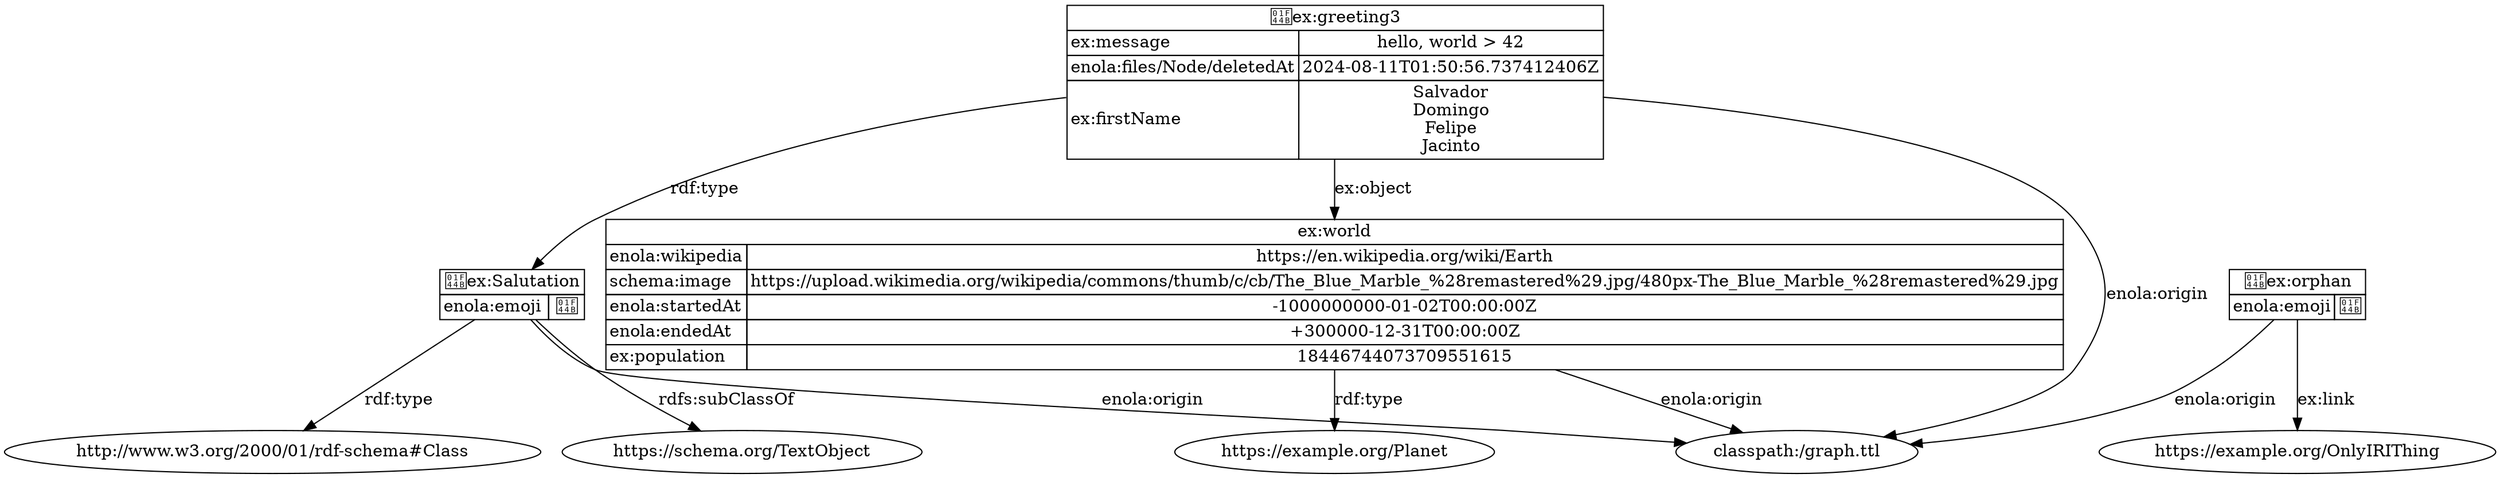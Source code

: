 digraph {
  "https://example.org/Salutation" [shape=plain label=<<TABLE BORDER="0" CELLBORDER="1" CELLSPACING="0">
    <TR><TD COLSPAN="2">👋ex:Salutation</TD></TR>
    <TR><TD ALIGN="left">enola:emoji</TD><TD>👋</TD></TR>
  </TABLE>>]
  "https://example.org/Salutation" -> "http://www.w3.org/2000/01/rdf-schema#Class" [label="rdf:type"]
  "https://example.org/Salutation" -> "https://schema.org/TextObject" [label="rdfs:subClassOf"]
  "https://example.org/Salutation" -> "classpath:/graph.ttl" [label="enola:origin"]

  "https://example.org/greeting3" [shape=plain label=<<TABLE BORDER="0" CELLBORDER="1" CELLSPACING="0">
    <TR><TD COLSPAN="2">👋ex:greeting3</TD></TR>
    <TR><TD ALIGN="left">ex:message</TD><TD>hello, world &gt; 42</TD></TR>
    <TR><TD ALIGN="left">enola:files/Node/deletedAt</TD><TD>2024-08-11T01:50:56.737412406Z</TD></TR>
    <TR><TD ALIGN="left">ex:firstName</TD><TD>Salvador<BR/>Domingo<BR/>Felipe<BR/>Jacinto<BR/></TD></TR>
  </TABLE>>]
  "https://example.org/greeting3" -> "https://example.org/Salutation" [label="rdf:type"]
  "https://example.org/greeting3" -> "https://example.org/world" [label="ex:object"]
  "https://example.org/greeting3" -> "classpath:/graph.ttl" [label="enola:origin"]

  "https://example.org/orphan" [shape=plain label=<<TABLE BORDER="0" CELLBORDER="1" CELLSPACING="0">
    <TR><TD COLSPAN="2">👋ex:orphan</TD></TR>
    <TR><TD ALIGN="left">enola:emoji</TD><TD>👋</TD></TR>
  </TABLE>>]
  "https://example.org/orphan" -> "https://example.org/OnlyIRIThing" [label="ex:link"]
  "https://example.org/orphan" -> "classpath:/graph.ttl" [label="enola:origin"]

  "https://example.org/world" [shape=plain label=<<TABLE BORDER="0" CELLBORDER="1" CELLSPACING="0">
    <TR><TD COLSPAN="2">ex:world</TD></TR>
    <TR><TD ALIGN="left">enola:wikipedia</TD><TD>https://en.wikipedia.org/wiki/Earth</TD></TR>
    <TR><TD ALIGN="left">schema:image</TD><TD>https://upload.wikimedia.org/wikipedia/commons/thumb/c/cb/The_Blue_Marble_%28remastered%29.jpg/480px-The_Blue_Marble_%28remastered%29.jpg</TD></TR>
    <TR><TD ALIGN="left">enola:startedAt</TD><TD>-1000000000-01-02T00:00:00Z</TD></TR>
    <TR><TD ALIGN="left">enola:endedAt</TD><TD>+300000-12-31T00:00:00Z</TD></TR>
    <TR><TD ALIGN="left">ex:population</TD><TD>18446744073709551615</TD></TR>
  </TABLE>>]
  "https://example.org/world" -> "https://example.org/Planet" [label="rdf:type"]
  "https://example.org/world" -> "classpath:/graph.ttl" [label="enola:origin"]

}
